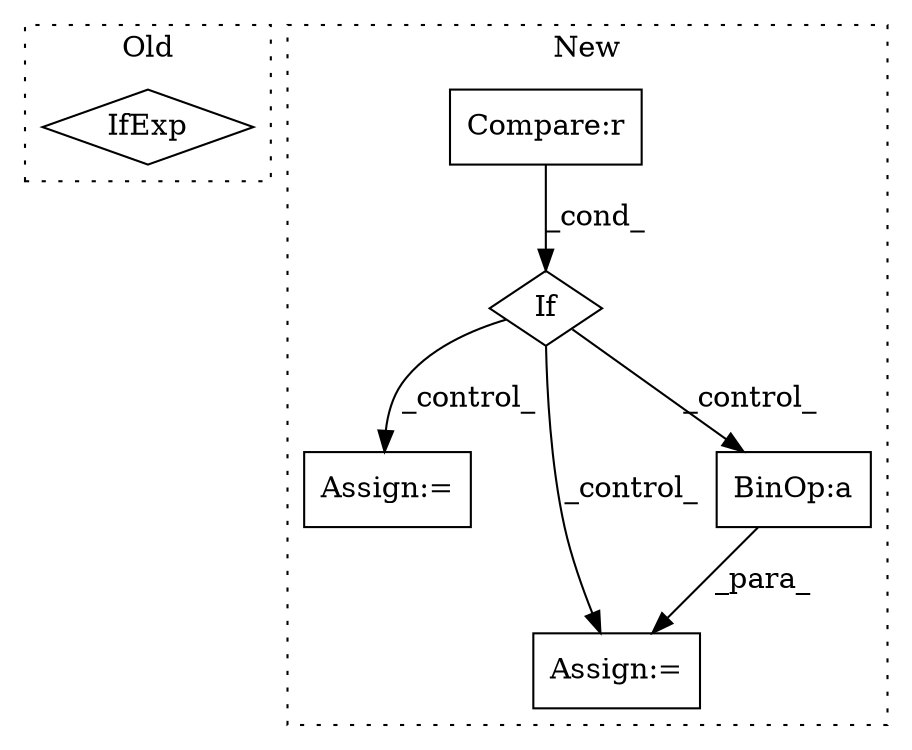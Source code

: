digraph G {
subgraph cluster0 {
1 [label="IfExp" a="51" s="9488,9513" l="4,6" shape="diamond"];
label = "Old";
style="dotted";
}
subgraph cluster1 {
2 [label="If" a="96" s="8518,8543" l="3,18" shape="diamond"];
3 [label="Assign:=" a="68" s="8627" l="3" shape="box"];
4 [label="Assign:=" a="68" s="8562" l="3" shape="box"];
5 [label="BinOp:a" a="82" s="8572" l="1" shape="box"];
6 [label="Compare:r" a="40" s="8521" l="22" shape="box"];
label = "New";
style="dotted";
}
2 -> 3 [label="_control_"];
2 -> 5 [label="_control_"];
2 -> 4 [label="_control_"];
5 -> 4 [label="_para_"];
6 -> 2 [label="_cond_"];
}